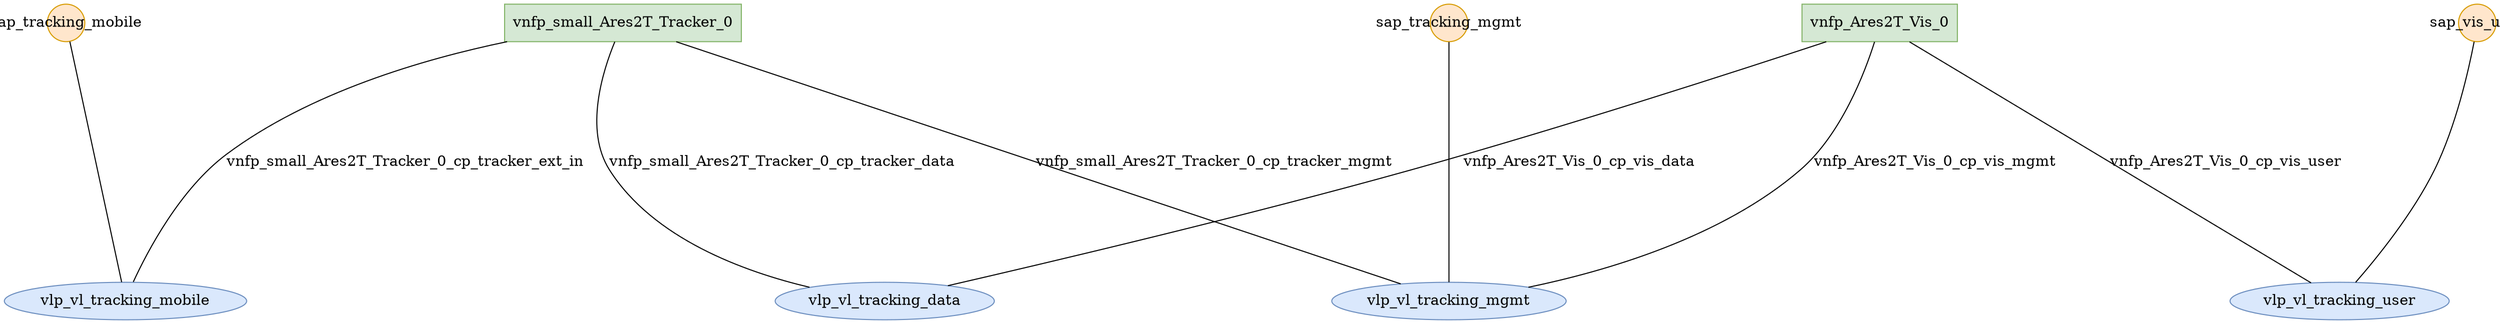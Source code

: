 strict graph G {
  nodesep=1;
  ranksep=3;
  splines=true;
  overlap=false;
  mindist=0.5;
  203635968 [ label="vnfp_small_Ares2T_Tracker_0" shape="box" style="filled" fillcolor="#d5e8d4" color="#82b366" ];
  -968382224 [ label="vnfp_Ares2T_Vis_0" shape="box" style="filled" fillcolor="#d5e8d4" color="#82b366" ];
  1228317574 [ label="vlp_vl_tracking_mobile" shape="oval" style="filled" fillcolor="#dae8fc" color="#6c8ebf" ];
  -1844810866 [ label="vlp_vl_tracking_data" shape="oval" style="filled" fillcolor="#dae8fc" color="#6c8ebf" ];
  -1844537179 [ label="vlp_vl_tracking_mgmt" shape="oval" style="filled" fillcolor="#dae8fc" color="#6c8ebf" ];
  -1844287569 [ label="vlp_vl_tracking_user" shape="oval" style="filled" fillcolor="#dae8fc" color="#6c8ebf" ];
  -734211891 [ label="sap_tracking_mobile" shape="circle" style="filled" fillcolor="#ffe6cc" color="#d79b00" fixedsize="true" ];
  1031629740 [ label="sap_tracking_mgmt" shape="circle" style="filled" fillcolor="#ffe6cc" color="#d79b00" fixedsize="true" ];
  585344071 [ label="sap_vis_user" shape="circle" style="filled" fillcolor="#ffe6cc" color="#d79b00" fixedsize="true" ];
  203635968 -- 1228317574 [ label="vnfp_small_Ares2T_Tracker_0_cp_tracker_ext_in" ];
  203635968 -- -1844810866 [ label="vnfp_small_Ares2T_Tracker_0_cp_tracker_data" ];
  203635968 -- -1844537179 [ label="vnfp_small_Ares2T_Tracker_0_cp_tracker_mgmt" ];
  -968382224 -- -1844810866 [ label="vnfp_Ares2T_Vis_0_cp_vis_data" ];
  -968382224 -- -1844537179 [ label="vnfp_Ares2T_Vis_0_cp_vis_mgmt" ];
  -968382224 -- -1844287569 [ label="vnfp_Ares2T_Vis_0_cp_vis_user" ];
  -734211891 -- 1228317574 [ label="" ];
  1031629740 -- -1844537179 [ label="" ];
  585344071 -- -1844287569 [ label="" ];
}
